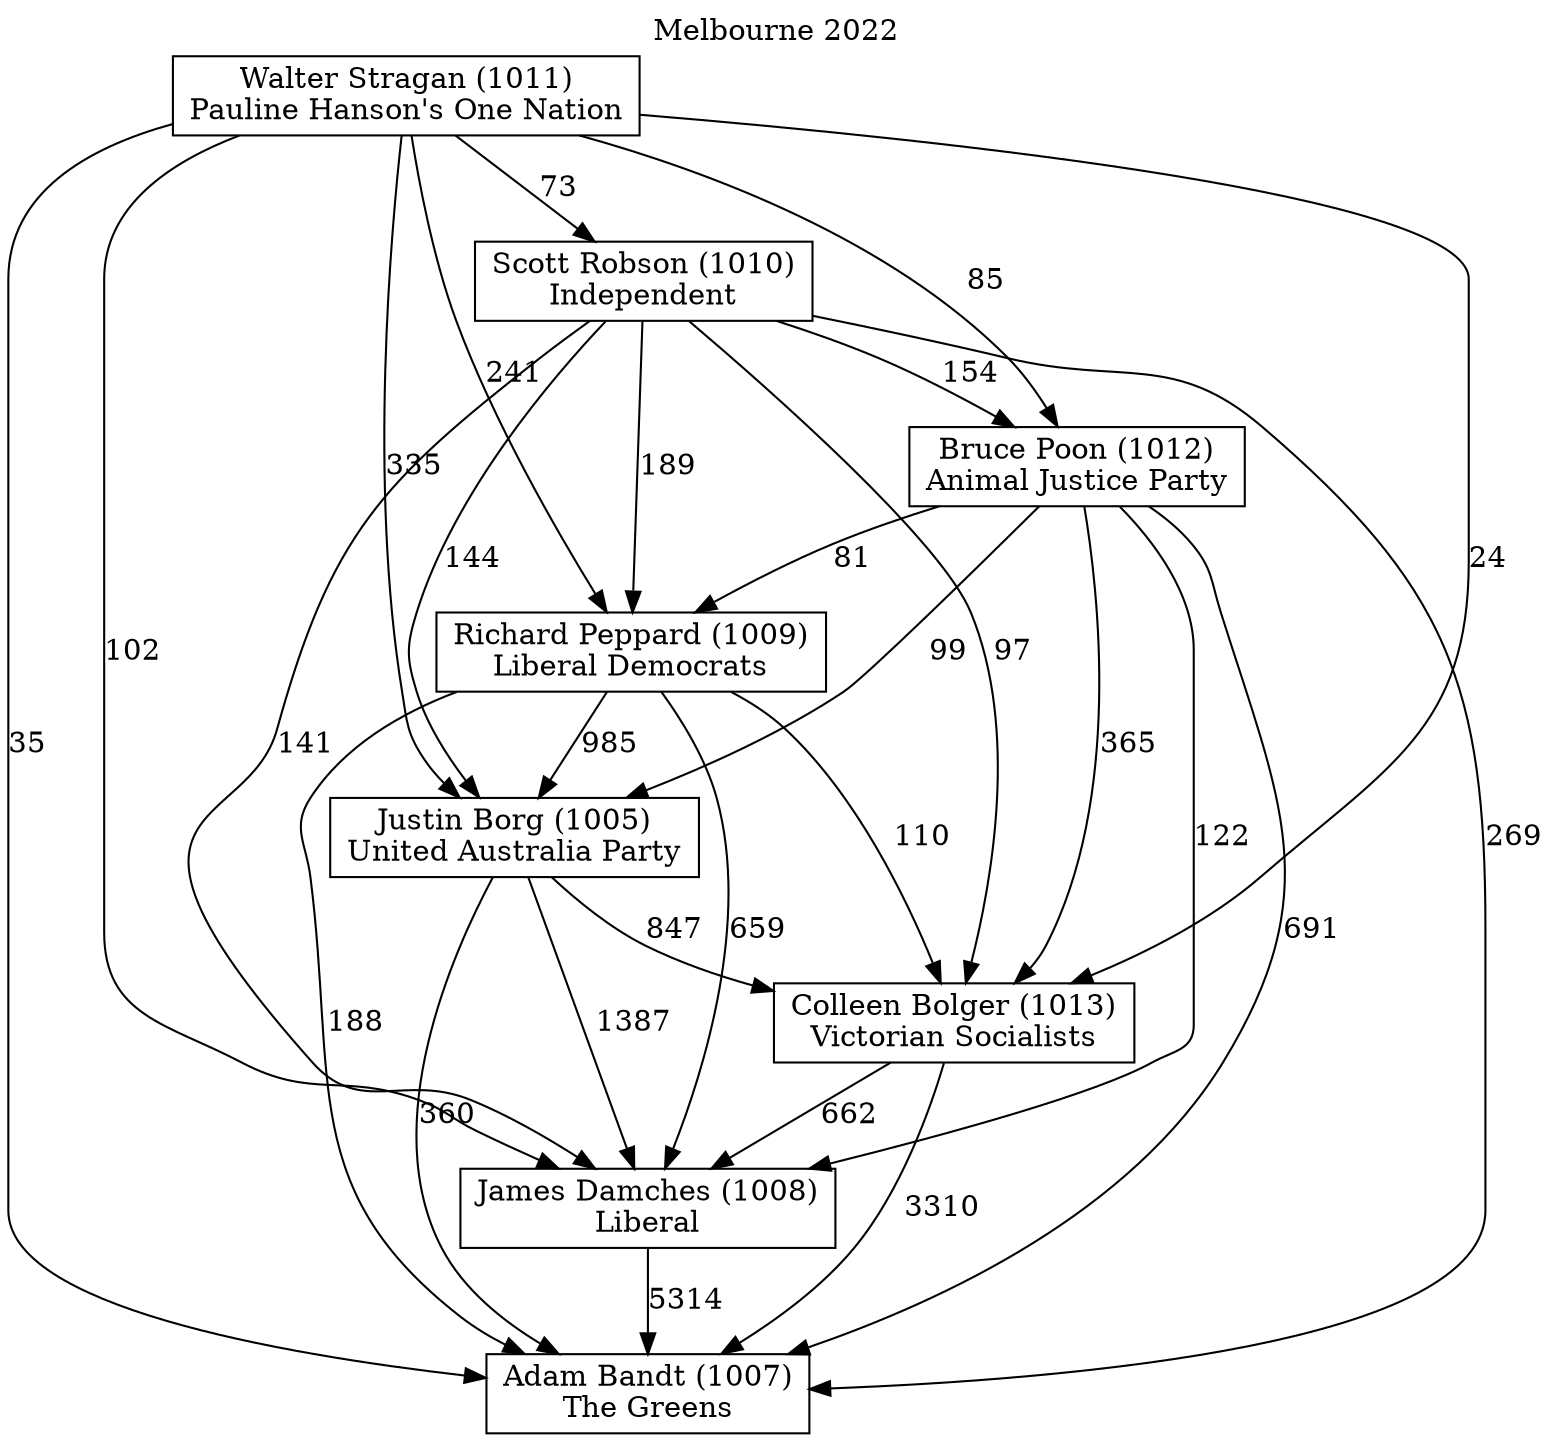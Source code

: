 // House preference flow
digraph "Adam Bandt (1007)_Melbourne_2022" {
	graph [label="Melbourne 2022" labelloc=t mclimit=10]
	node [shape=box]
	"Walter Stragan (1011)" [label="Walter Stragan (1011)
Pauline Hanson's One Nation"]
	"Justin Borg (1005)" [label="Justin Borg (1005)
United Australia Party"]
	"Bruce Poon (1012)" [label="Bruce Poon (1012)
Animal Justice Party"]
	"Colleen Bolger (1013)" [label="Colleen Bolger (1013)
Victorian Socialists"]
	"Adam Bandt (1007)" [label="Adam Bandt (1007)
The Greens"]
	"James Damches (1008)" [label="James Damches (1008)
Liberal"]
	"Richard Peppard (1009)" [label="Richard Peppard (1009)
Liberal Democrats"]
	"Scott Robson (1010)" [label="Scott Robson (1010)
Independent"]
	"Richard Peppard (1009)" -> "James Damches (1008)" [label=659]
	"Walter Stragan (1011)" -> "Colleen Bolger (1013)" [label=24]
	"Justin Borg (1005)" -> "Colleen Bolger (1013)" [label=847]
	"Walter Stragan (1011)" -> "Bruce Poon (1012)" [label=85]
	"Colleen Bolger (1013)" -> "James Damches (1008)" [label=662]
	"Justin Borg (1005)" -> "Adam Bandt (1007)" [label=360]
	"Walter Stragan (1011)" -> "James Damches (1008)" [label=102]
	"Bruce Poon (1012)" -> "James Damches (1008)" [label=122]
	"Richard Peppard (1009)" -> "Colleen Bolger (1013)" [label=110]
	"Scott Robson (1010)" -> "Justin Borg (1005)" [label=144]
	"Justin Borg (1005)" -> "James Damches (1008)" [label=1387]
	"Scott Robson (1010)" -> "Adam Bandt (1007)" [label=269]
	"Walter Stragan (1011)" -> "Richard Peppard (1009)" [label=241]
	"Bruce Poon (1012)" -> "Richard Peppard (1009)" [label=81]
	"Scott Robson (1010)" -> "Bruce Poon (1012)" [label=154]
	"Walter Stragan (1011)" -> "Justin Borg (1005)" [label=335]
	"Bruce Poon (1012)" -> "Adam Bandt (1007)" [label=691]
	"Bruce Poon (1012)" -> "Justin Borg (1005)" [label=99]
	"Walter Stragan (1011)" -> "Scott Robson (1010)" [label=73]
	"Scott Robson (1010)" -> "James Damches (1008)" [label=141]
	"Walter Stragan (1011)" -> "Adam Bandt (1007)" [label=35]
	"Scott Robson (1010)" -> "Colleen Bolger (1013)" [label=97]
	"James Damches (1008)" -> "Adam Bandt (1007)" [label=5314]
	"Scott Robson (1010)" -> "Richard Peppard (1009)" [label=189]
	"Colleen Bolger (1013)" -> "Adam Bandt (1007)" [label=3310]
	"Richard Peppard (1009)" -> "Adam Bandt (1007)" [label=188]
	"Richard Peppard (1009)" -> "Justin Borg (1005)" [label=985]
	"Bruce Poon (1012)" -> "Colleen Bolger (1013)" [label=365]
}
